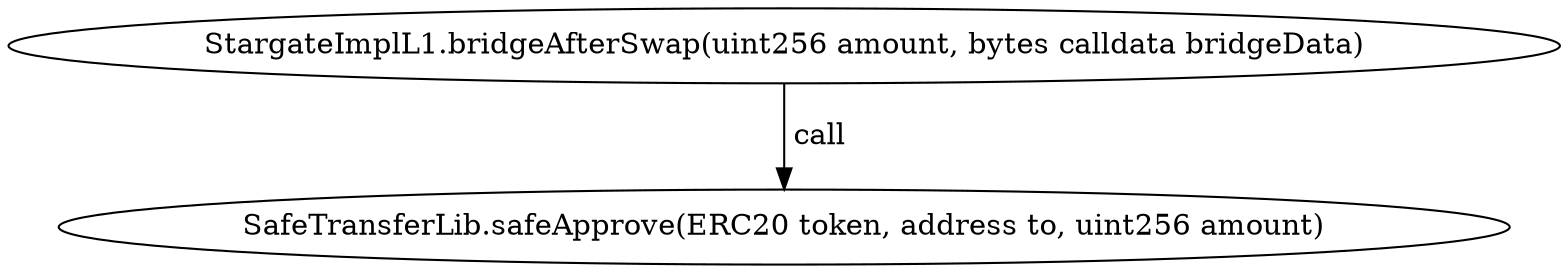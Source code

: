 digraph "" {
	graph [bb="0,0,621.68,124.8"];
	node [label="\N"];
	"StargateImplL1.bridgeAfterSwap(uint256 amount, bytes calldata bridgeData)"	 [height=0.5,
		pos="310.84,106.8",
		width=8.6345];
	"SafeTransferLib.safeApprove(ERC20 token, address to, uint256 amount)"	 [height=0.5,
		pos="310.84,18",
		width=8.1727];
	"StargateImplL1.bridgeAfterSwap(uint256 amount, bytes calldata bridgeData)" -> "SafeTransferLib.safeApprove(ERC20 token, address to, uint256 amount)" [key=call,
	label=" call",
	lp="322.7,62.4",
	pos="e,310.84,36.072 310.84,88.401 310.84,76.295 310.84,60.208 310.84,46.467"];
}
